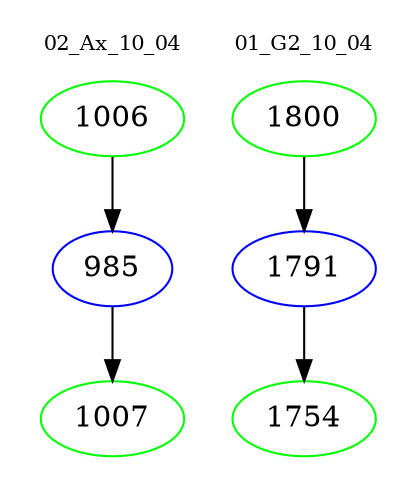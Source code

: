 digraph{
subgraph cluster_0 {
color = white
label = "02_Ax_10_04";
fontsize=10;
T0_1006 [label="1006", color="green"]
T0_1006 -> T0_985 [color="black"]
T0_985 [label="985", color="blue"]
T0_985 -> T0_1007 [color="black"]
T0_1007 [label="1007", color="green"]
}
subgraph cluster_1 {
color = white
label = "01_G2_10_04";
fontsize=10;
T1_1800 [label="1800", color="green"]
T1_1800 -> T1_1791 [color="black"]
T1_1791 [label="1791", color="blue"]
T1_1791 -> T1_1754 [color="black"]
T1_1754 [label="1754", color="green"]
}
}
